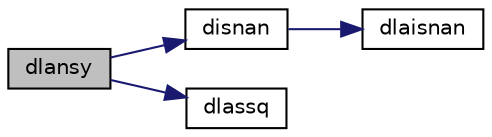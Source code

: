 digraph "dlansy"
{
 // LATEX_PDF_SIZE
  edge [fontname="Helvetica",fontsize="10",labelfontname="Helvetica",labelfontsize="10"];
  node [fontname="Helvetica",fontsize="10",shape=record];
  rankdir="LR";
  Node1 [label="dlansy",height=0.2,width=0.4,color="black", fillcolor="grey75", style="filled", fontcolor="black",tooltip="DLANSY returns the value of the 1-norm, or the Frobenius norm, or the infinity norm,..."];
  Node1 -> Node2 [color="midnightblue",fontsize="10",style="solid",fontname="Helvetica"];
  Node2 [label="disnan",height=0.2,width=0.4,color="black", fillcolor="white", style="filled",URL="$disnan_8f.html#a230d4e1886896853b11e44e541b2c6a3",tooltip="DISNAN tests input for NaN."];
  Node2 -> Node3 [color="midnightblue",fontsize="10",style="solid",fontname="Helvetica"];
  Node3 [label="dlaisnan",height=0.2,width=0.4,color="black", fillcolor="white", style="filled",URL="$dlaisnan_8f.html#a341ec834c6fc14a17fead550ff486022",tooltip="DLAISNAN tests input for NaN by comparing two arguments for inequality."];
  Node1 -> Node4 [color="midnightblue",fontsize="10",style="solid",fontname="Helvetica"];
  Node4 [label="dlassq",height=0.2,width=0.4,color="black", fillcolor="white", style="filled",URL="$dlassq_8f90.html#ae8f40b0a34771b4f2d9c863de3af7be5",tooltip="DLASSQ updates a sum of squares represented in scaled form."];
}
